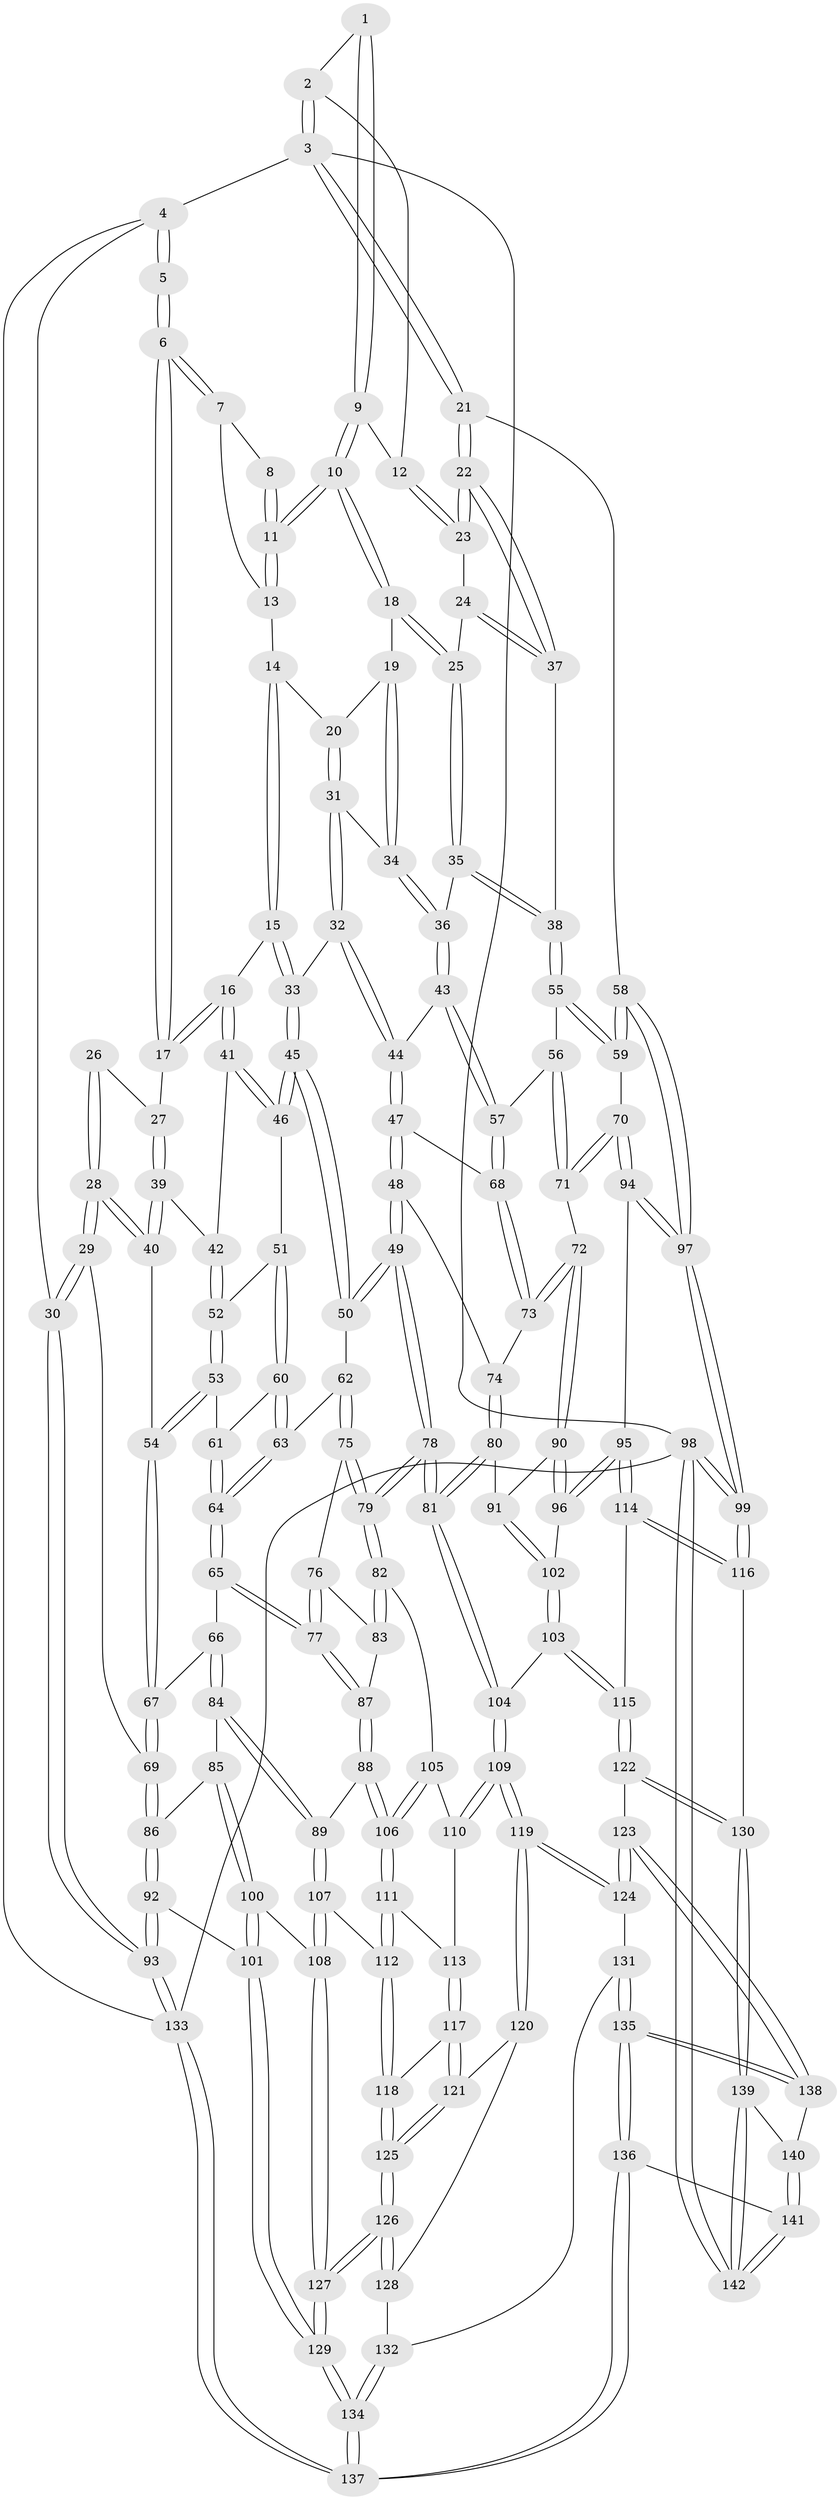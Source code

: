 // coarse degree distribution, {3: 0.38596491228070173, 4: 0.3333333333333333, 5: 0.15789473684210525, 2: 0.10526315789473684, 7: 0.017543859649122806}
// Generated by graph-tools (version 1.1) at 2025/54/03/04/25 22:54:21]
// undirected, 142 vertices, 352 edges
graph export_dot {
  node [color=gray90,style=filled];
  1 [pos="+0.7563080045228019+0"];
  2 [pos="+0.8792739414628938+0"];
  3 [pos="+1+0"];
  4 [pos="+0+0"];
  5 [pos="+0.07551608028425155+0"];
  6 [pos="+0.34140912940737433+0"];
  7 [pos="+0.619636725703546+0"];
  8 [pos="+0.7302303127988691+0"];
  9 [pos="+0.7653309705911652+0.03467894877136989"];
  10 [pos="+0.7359325257443308+0.07139294861058193"];
  11 [pos="+0.7276428182713789+0.05661435361119573"];
  12 [pos="+0.809796850019672+0.025282204670539803"];
  13 [pos="+0.6272570647707209+0"];
  14 [pos="+0.6213604243372742+0"];
  15 [pos="+0.5128713061131771+0.13218927666530636"];
  16 [pos="+0.3996737811604018+0.08648871201383035"];
  17 [pos="+0.35938640763224344+0"];
  18 [pos="+0.7340246519739783+0.08394325262225978"];
  19 [pos="+0.7271299353070488+0.08533364984367868"];
  20 [pos="+0.6562268286844816+0.091016473948429"];
  21 [pos="+1+0.003770513423690672"];
  22 [pos="+1+0.055870800573080456"];
  23 [pos="+0.8591725432018003+0.05700691354603643"];
  24 [pos="+0.7800824519360191+0.10480879723319607"];
  25 [pos="+0.7453859055067161+0.0963819182073193"];
  26 [pos="+0.10781726156174752+0"];
  27 [pos="+0.16700707646051807+0.11157155875820063"];
  28 [pos="+0+0.23659428220914983"];
  29 [pos="+0+0.25472083324200395"];
  30 [pos="+0+0.24677256768059008"];
  31 [pos="+0.5917860880681249+0.14337351295023473"];
  32 [pos="+0.5576134030895815+0.15298932248908237"];
  33 [pos="+0.5234257161925097+0.14141511711731714"];
  34 [pos="+0.6738545366736535+0.17776707061666605"];
  35 [pos="+0.7320819342509847+0.2147045294000047"];
  36 [pos="+0.7273084525770112+0.216517871152138"];
  37 [pos="+0.8652714834914446+0.19610737085470997"];
  38 [pos="+0.8317340777732548+0.23745530086705915"];
  39 [pos="+0.14952304940213368+0.16923462008359508"];
  40 [pos="+0.003694009357426602+0.23592275489374884"];
  41 [pos="+0.3714042750512313+0.1352490837668311"];
  42 [pos="+0.192105077172612+0.1858929886456673"];
  43 [pos="+0.6845061695156731+0.27068374733042755"];
  44 [pos="+0.6310218940180445+0.30747910604599976"];
  45 [pos="+0.4684097910329777+0.34761266198082763"];
  46 [pos="+0.3580786700851963+0.22587981644060937"];
  47 [pos="+0.6266060253456002+0.3232805332827382"];
  48 [pos="+0.5856604165556576+0.37576120953046815"];
  49 [pos="+0.5343490182940431+0.3969238739472333"];
  50 [pos="+0.4719763793496335+0.35993997143334633"];
  51 [pos="+0.30397820517095403+0.2768972129274707"];
  52 [pos="+0.24914727265061623+0.27621308208477807"];
  53 [pos="+0.20474611611175134+0.3267709578307956"];
  54 [pos="+0.16295527331776982+0.3351201824690315"];
  55 [pos="+0.8373908761138196+0.326383384402916"];
  56 [pos="+0.8309877815661451+0.3340258222017431"];
  57 [pos="+0.8154495501992084+0.34318077054020873"];
  58 [pos="+1+0.2622190798413385"];
  59 [pos="+0.9728548032886748+0.3518850764290647"];
  60 [pos="+0.3295878441264728+0.38975801848440755"];
  61 [pos="+0.2055995247829512+0.327720657591307"];
  62 [pos="+0.3528431447715569+0.4060115412048938"];
  63 [pos="+0.33518808871265143+0.40154371857452276"];
  64 [pos="+0.2607803079256583+0.4445069915549029"];
  65 [pos="+0.2499722508062134+0.45634866038199096"];
  66 [pos="+0.23904337317647348+0.45958762572440576"];
  67 [pos="+0.15922537952383164+0.4187804358022087"];
  68 [pos="+0.7783935518811046+0.37827259145086667"];
  69 [pos="+0.08947164952189031+0.4595689537760878"];
  70 [pos="+0.9101094826827038+0.48329255681888783"];
  71 [pos="+0.8842937622628111+0.4657173096453505"];
  72 [pos="+0.7594708384896888+0.4591084372790766"];
  73 [pos="+0.7575688649080827+0.4551319210153444"];
  74 [pos="+0.6708370433149198+0.442622246760406"];
  75 [pos="+0.36938601448473396+0.47162094582190683"];
  76 [pos="+0.34809222141227547+0.5024095941812641"];
  77 [pos="+0.28158027041211403+0.5049380810979336"];
  78 [pos="+0.5171898548066937+0.5634660182394223"];
  79 [pos="+0.4717073574316809+0.5616351185325794"];
  80 [pos="+0.6506327851187891+0.5336332288253846"];
  81 [pos="+0.5181047520135477+0.5646481959456863"];
  82 [pos="+0.3963480409729975+0.5876059152542987"];
  83 [pos="+0.34546922972441396+0.5186996304319719"];
  84 [pos="+0.17670070886131647+0.5545288123971626"];
  85 [pos="+0.12065740276653639+0.5239827059327664"];
  86 [pos="+0.08914611524852738+0.49229908955399077"];
  87 [pos="+0.2960710026475646+0.5609767073800581"];
  88 [pos="+0.2919991234779826+0.6032413731714458"];
  89 [pos="+0.18636265823351233+0.5816107760364418"];
  90 [pos="+0.759645867609065+0.471021920699647"];
  91 [pos="+0.6899697076441668+0.5495328703247689"];
  92 [pos="+0+0.6878305488041484"];
  93 [pos="+0+0.6878838822194386"];
  94 [pos="+0.9198125953829819+0.5120644235861872"];
  95 [pos="+0.8549278979543008+0.5966035784372388"];
  96 [pos="+0.82005844316476+0.5861652081760899"];
  97 [pos="+1+0.5604555964574574"];
  98 [pos="+1+1"];
  99 [pos="+1+0.8660354005928229"];
  100 [pos="+0.012987953428925501+0.707208041466015"];
  101 [pos="+0+0.7168975876566013"];
  102 [pos="+0.7219292140908788+0.6187244096092996"];
  103 [pos="+0.7167135852197334+0.6267710800051481"];
  104 [pos="+0.5454648190441624+0.6592757096875"];
  105 [pos="+0.3948076788113335+0.5885787418462869"];
  106 [pos="+0.3010325678758617+0.6128636383211932"];
  107 [pos="+0.12978774711213198+0.69037561557339"];
  108 [pos="+0.10039150195210887+0.704809368387989"];
  109 [pos="+0.5431298120010837+0.6767678772640239"];
  110 [pos="+0.39291280282188795+0.6634571087936331"];
  111 [pos="+0.30100704346886686+0.6147514839661611"];
  112 [pos="+0.24137882245466047+0.7197378828534226"];
  113 [pos="+0.3642599013952843+0.71251112042697"];
  114 [pos="+0.9081993596526706+0.7245298851975637"];
  115 [pos="+0.7419441675949432+0.7501334955127688"];
  116 [pos="+0.9348779672326468+0.7427547628555093"];
  117 [pos="+0.36470436156267017+0.7149450609627174"];
  118 [pos="+0.2538023503756251+0.7373706408943531"];
  119 [pos="+0.5388005792440509+0.7672009718196571"];
  120 [pos="+0.40052500712578876+0.7568984933451982"];
  121 [pos="+0.4002147068981648+0.7568032466641427"];
  122 [pos="+0.6744606661360719+0.8182710017141657"];
  123 [pos="+0.5452045945145149+0.7764226929797398"];
  124 [pos="+0.5424162848243593+0.7738218827940915"];
  125 [pos="+0.26845192533623796+0.8378598048690222"];
  126 [pos="+0.2550527603558361+0.877486318768326"];
  127 [pos="+0.22848929463039622+0.9265270420554146"];
  128 [pos="+0.37929508782379256+0.847428054630072"];
  129 [pos="+0.20755898757673905+1"];
  130 [pos="+0.7384408773586245+0.9439125472870287"];
  131 [pos="+0.4399130895391788+0.8684358519108291"];
  132 [pos="+0.3966150862087158+0.8616474731201841"];
  133 [pos="+0+1"];
  134 [pos="+0.2108020830944402+1"];
  135 [pos="+0.4128025319540611+0.9463837813467403"];
  136 [pos="+0.3046973609949551+1"];
  137 [pos="+0.21517871393560054+1"];
  138 [pos="+0.5355665209595938+0.8816326957657766"];
  139 [pos="+0.7543937946373049+1"];
  140 [pos="+0.5353604843325157+0.9208957491978285"];
  141 [pos="+0.41193466340816404+1"];
  142 [pos="+0.8256028723283313+1"];
  1 -- 2;
  1 -- 9;
  1 -- 9;
  2 -- 3;
  2 -- 3;
  2 -- 12;
  3 -- 4;
  3 -- 21;
  3 -- 21;
  3 -- 98;
  4 -- 5;
  4 -- 5;
  4 -- 30;
  4 -- 133;
  5 -- 6;
  5 -- 6;
  6 -- 7;
  6 -- 7;
  6 -- 17;
  6 -- 17;
  7 -- 8;
  7 -- 13;
  8 -- 11;
  8 -- 11;
  9 -- 10;
  9 -- 10;
  9 -- 12;
  10 -- 11;
  10 -- 11;
  10 -- 18;
  10 -- 18;
  11 -- 13;
  11 -- 13;
  12 -- 23;
  12 -- 23;
  13 -- 14;
  14 -- 15;
  14 -- 15;
  14 -- 20;
  15 -- 16;
  15 -- 33;
  15 -- 33;
  16 -- 17;
  16 -- 17;
  16 -- 41;
  16 -- 41;
  17 -- 27;
  18 -- 19;
  18 -- 25;
  18 -- 25;
  19 -- 20;
  19 -- 34;
  19 -- 34;
  20 -- 31;
  20 -- 31;
  21 -- 22;
  21 -- 22;
  21 -- 58;
  22 -- 23;
  22 -- 23;
  22 -- 37;
  22 -- 37;
  23 -- 24;
  24 -- 25;
  24 -- 37;
  24 -- 37;
  25 -- 35;
  25 -- 35;
  26 -- 27;
  26 -- 28;
  26 -- 28;
  27 -- 39;
  27 -- 39;
  28 -- 29;
  28 -- 29;
  28 -- 40;
  28 -- 40;
  29 -- 30;
  29 -- 30;
  29 -- 69;
  30 -- 93;
  30 -- 93;
  31 -- 32;
  31 -- 32;
  31 -- 34;
  32 -- 33;
  32 -- 44;
  32 -- 44;
  33 -- 45;
  33 -- 45;
  34 -- 36;
  34 -- 36;
  35 -- 36;
  35 -- 38;
  35 -- 38;
  36 -- 43;
  36 -- 43;
  37 -- 38;
  38 -- 55;
  38 -- 55;
  39 -- 40;
  39 -- 40;
  39 -- 42;
  40 -- 54;
  41 -- 42;
  41 -- 46;
  41 -- 46;
  42 -- 52;
  42 -- 52;
  43 -- 44;
  43 -- 57;
  43 -- 57;
  44 -- 47;
  44 -- 47;
  45 -- 46;
  45 -- 46;
  45 -- 50;
  45 -- 50;
  46 -- 51;
  47 -- 48;
  47 -- 48;
  47 -- 68;
  48 -- 49;
  48 -- 49;
  48 -- 74;
  49 -- 50;
  49 -- 50;
  49 -- 78;
  49 -- 78;
  50 -- 62;
  51 -- 52;
  51 -- 60;
  51 -- 60;
  52 -- 53;
  52 -- 53;
  53 -- 54;
  53 -- 54;
  53 -- 61;
  54 -- 67;
  54 -- 67;
  55 -- 56;
  55 -- 59;
  55 -- 59;
  56 -- 57;
  56 -- 71;
  56 -- 71;
  57 -- 68;
  57 -- 68;
  58 -- 59;
  58 -- 59;
  58 -- 97;
  58 -- 97;
  59 -- 70;
  60 -- 61;
  60 -- 63;
  60 -- 63;
  61 -- 64;
  61 -- 64;
  62 -- 63;
  62 -- 75;
  62 -- 75;
  63 -- 64;
  63 -- 64;
  64 -- 65;
  64 -- 65;
  65 -- 66;
  65 -- 77;
  65 -- 77;
  66 -- 67;
  66 -- 84;
  66 -- 84;
  67 -- 69;
  67 -- 69;
  68 -- 73;
  68 -- 73;
  69 -- 86;
  69 -- 86;
  70 -- 71;
  70 -- 71;
  70 -- 94;
  70 -- 94;
  71 -- 72;
  72 -- 73;
  72 -- 73;
  72 -- 90;
  72 -- 90;
  73 -- 74;
  74 -- 80;
  74 -- 80;
  75 -- 76;
  75 -- 79;
  75 -- 79;
  76 -- 77;
  76 -- 77;
  76 -- 83;
  77 -- 87;
  77 -- 87;
  78 -- 79;
  78 -- 79;
  78 -- 81;
  78 -- 81;
  79 -- 82;
  79 -- 82;
  80 -- 81;
  80 -- 81;
  80 -- 91;
  81 -- 104;
  81 -- 104;
  82 -- 83;
  82 -- 83;
  82 -- 105;
  83 -- 87;
  84 -- 85;
  84 -- 89;
  84 -- 89;
  85 -- 86;
  85 -- 100;
  85 -- 100;
  86 -- 92;
  86 -- 92;
  87 -- 88;
  87 -- 88;
  88 -- 89;
  88 -- 106;
  88 -- 106;
  89 -- 107;
  89 -- 107;
  90 -- 91;
  90 -- 96;
  90 -- 96;
  91 -- 102;
  91 -- 102;
  92 -- 93;
  92 -- 93;
  92 -- 101;
  93 -- 133;
  93 -- 133;
  94 -- 95;
  94 -- 97;
  94 -- 97;
  95 -- 96;
  95 -- 96;
  95 -- 114;
  95 -- 114;
  96 -- 102;
  97 -- 99;
  97 -- 99;
  98 -- 99;
  98 -- 99;
  98 -- 142;
  98 -- 142;
  98 -- 133;
  99 -- 116;
  99 -- 116;
  100 -- 101;
  100 -- 101;
  100 -- 108;
  101 -- 129;
  101 -- 129;
  102 -- 103;
  102 -- 103;
  103 -- 104;
  103 -- 115;
  103 -- 115;
  104 -- 109;
  104 -- 109;
  105 -- 106;
  105 -- 106;
  105 -- 110;
  106 -- 111;
  106 -- 111;
  107 -- 108;
  107 -- 108;
  107 -- 112;
  108 -- 127;
  108 -- 127;
  109 -- 110;
  109 -- 110;
  109 -- 119;
  109 -- 119;
  110 -- 113;
  111 -- 112;
  111 -- 112;
  111 -- 113;
  112 -- 118;
  112 -- 118;
  113 -- 117;
  113 -- 117;
  114 -- 115;
  114 -- 116;
  114 -- 116;
  115 -- 122;
  115 -- 122;
  116 -- 130;
  117 -- 118;
  117 -- 121;
  117 -- 121;
  118 -- 125;
  118 -- 125;
  119 -- 120;
  119 -- 120;
  119 -- 124;
  119 -- 124;
  120 -- 121;
  120 -- 128;
  121 -- 125;
  121 -- 125;
  122 -- 123;
  122 -- 130;
  122 -- 130;
  123 -- 124;
  123 -- 124;
  123 -- 138;
  123 -- 138;
  124 -- 131;
  125 -- 126;
  125 -- 126;
  126 -- 127;
  126 -- 127;
  126 -- 128;
  126 -- 128;
  127 -- 129;
  127 -- 129;
  128 -- 132;
  129 -- 134;
  129 -- 134;
  130 -- 139;
  130 -- 139;
  131 -- 132;
  131 -- 135;
  131 -- 135;
  132 -- 134;
  132 -- 134;
  133 -- 137;
  133 -- 137;
  134 -- 137;
  134 -- 137;
  135 -- 136;
  135 -- 136;
  135 -- 138;
  135 -- 138;
  136 -- 137;
  136 -- 137;
  136 -- 141;
  138 -- 140;
  139 -- 140;
  139 -- 142;
  139 -- 142;
  140 -- 141;
  140 -- 141;
  141 -- 142;
  141 -- 142;
}
